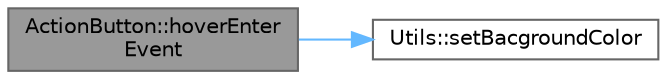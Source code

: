 digraph "ActionButton::hoverEnterEvent"
{
 // LATEX_PDF_SIZE
  bgcolor="transparent";
  edge [fontname=Helvetica,fontsize=10,labelfontname=Helvetica,labelfontsize=10];
  node [fontname=Helvetica,fontsize=10,shape=box,height=0.2,width=0.4];
  rankdir="LR";
  Node1 [id="Node000001",label="ActionButton::hoverEnter\lEvent",height=0.2,width=0.4,color="gray40", fillcolor="grey60", style="filled", fontcolor="black",tooltip="Handles the hover enter event on the button."];
  Node1 -> Node2 [id="edge2_Node000001_Node000002",color="steelblue1",style="solid",tooltip=" "];
  Node2 [id="Node000002",label="Utils::setBacgroundColor",height=0.2,width=0.4,color="grey40", fillcolor="white", style="filled",URL="$class_utils.html#ae7aaa2a35ce81327f317488869015bce",tooltip="Sets the background color of a QAbstractGraphicsShapeItem."];
}
